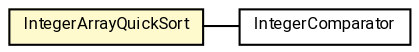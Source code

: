 #!/usr/local/bin/dot
#
# Class diagram 
# Generated by UMLGraph version R5_7_2-60-g0e99a6 (http://www.spinellis.gr/umlgraph/)
#

digraph G {
	graph [fontnames="svg"]
	edge [fontname="Roboto",fontsize=7,labelfontname="Roboto",labelfontsize=7,color="black"];
	node [fontname="Roboto",fontcolor="black",fontsize=8,shape=plaintext,margin=0,width=0,height=0];
	nodesep=0.15;
	ranksep=0.25;
	rankdir=LR;
	// de.lmu.ifi.dbs.elki.utilities.datastructures.arrays.IntegerArrayQuickSort
	c5324885 [label=<<table title="de.lmu.ifi.dbs.elki.utilities.datastructures.arrays.IntegerArrayQuickSort" border="0" cellborder="1" cellspacing="0" cellpadding="2" bgcolor="lemonChiffon" href="IntegerArrayQuickSort.html" target="_parent">
		<tr><td><table border="0" cellspacing="0" cellpadding="1">
		<tr><td align="center" balign="center"> <font face="Roboto">IntegerArrayQuickSort</font> </td></tr>
		</table></td></tr>
		</table>>, URL="IntegerArrayQuickSort.html"];
	// de.lmu.ifi.dbs.elki.utilities.datastructures.arrays.IntegerArrayQuickSort assoc IntegerComparator
	c5324885 -> c5326003 [arrowhead=none,weight=2];
	// IntegerComparator
	c5326003[label=<<table title="IntegerComparator" border="0" cellborder="1" cellspacing="0" cellpadding="2" href="http://docs.oracle.com/javase/7/docs/api/IntegerComparator.html" target="_parent">
		<tr><td><table border="0" cellspacing="0" cellpadding="1">
		<tr><td align="center" balign="center"> <font face="Roboto">IntegerComparator</font> </td></tr>
		</table></td></tr>
		</table>>];
}

